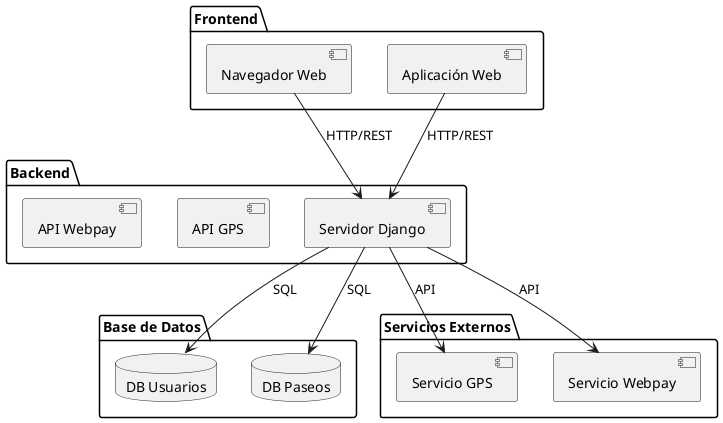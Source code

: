 @startuml
package "Frontend" {
  [Navegador Web] as web_app
  [Aplicación Web] as mobile_app
}

package "Backend" {
  [Servidor Django] as django
  [API GPS] as gps_api
  [API Webpay] as webpay_api
}

package "Base de Datos" {
  database "DB Usuarios" as db_users
  database "DB Paseos" as db_walks
}

package "Servicios Externos" {
  [Servicio GPS] as gps_service
  [Servicio Webpay] as webpay_service
}

web_app --> django : HTTP/REST
mobile_app --> django : HTTP/REST
django --> gps_service : API
django --> webpay_service : API
django --> db_users : SQL
django --> db_walks : SQL
@enduml
